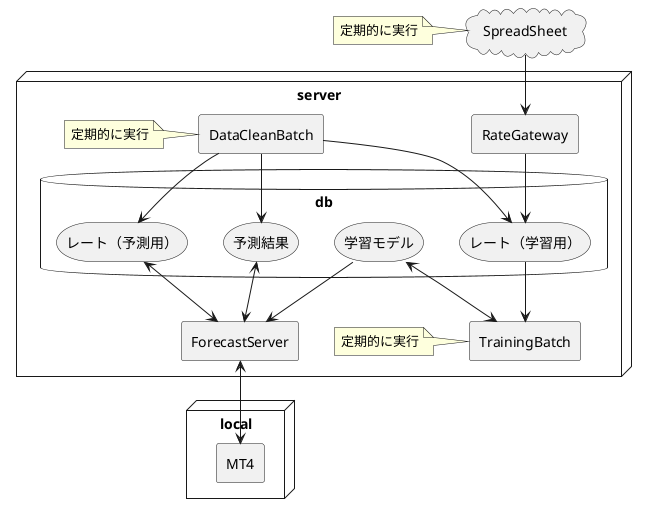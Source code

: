 @startuml bin-option-rust

cloud gas [
    SpreadSheet
]
note left of gas
定期的に実行
end note

node server {
    database db {
        storage models [
            学習モデル
        ]
        storage rates [
            レート（学習用）
        ]
        storage histories [
            レート（予測用）
        ]
        storage forecast [
            予測結果
        ]
    }

    agent ForecastServer

    agent RateGateway

    agent TrainingBatch
    note left of TrainingBatch
    定期的に実行
    end note

    agent DataCleanBatch
    note left of DataCleanBatch
    定期的に実行
    end note
}

node local {
    agent MT4
}

models --> ForecastServer
histories <--> ForecastServer
forecast <--> ForecastServer
ForecastServer <--> MT4

models <--> TrainingBatch
rates -->TrainingBatch

gas --> RateGateway
RateGateway --> rates

DataCleanBatch --> rates
DataCleanBatch --> histories
DataCleanBatch --> forecast

@enduml
